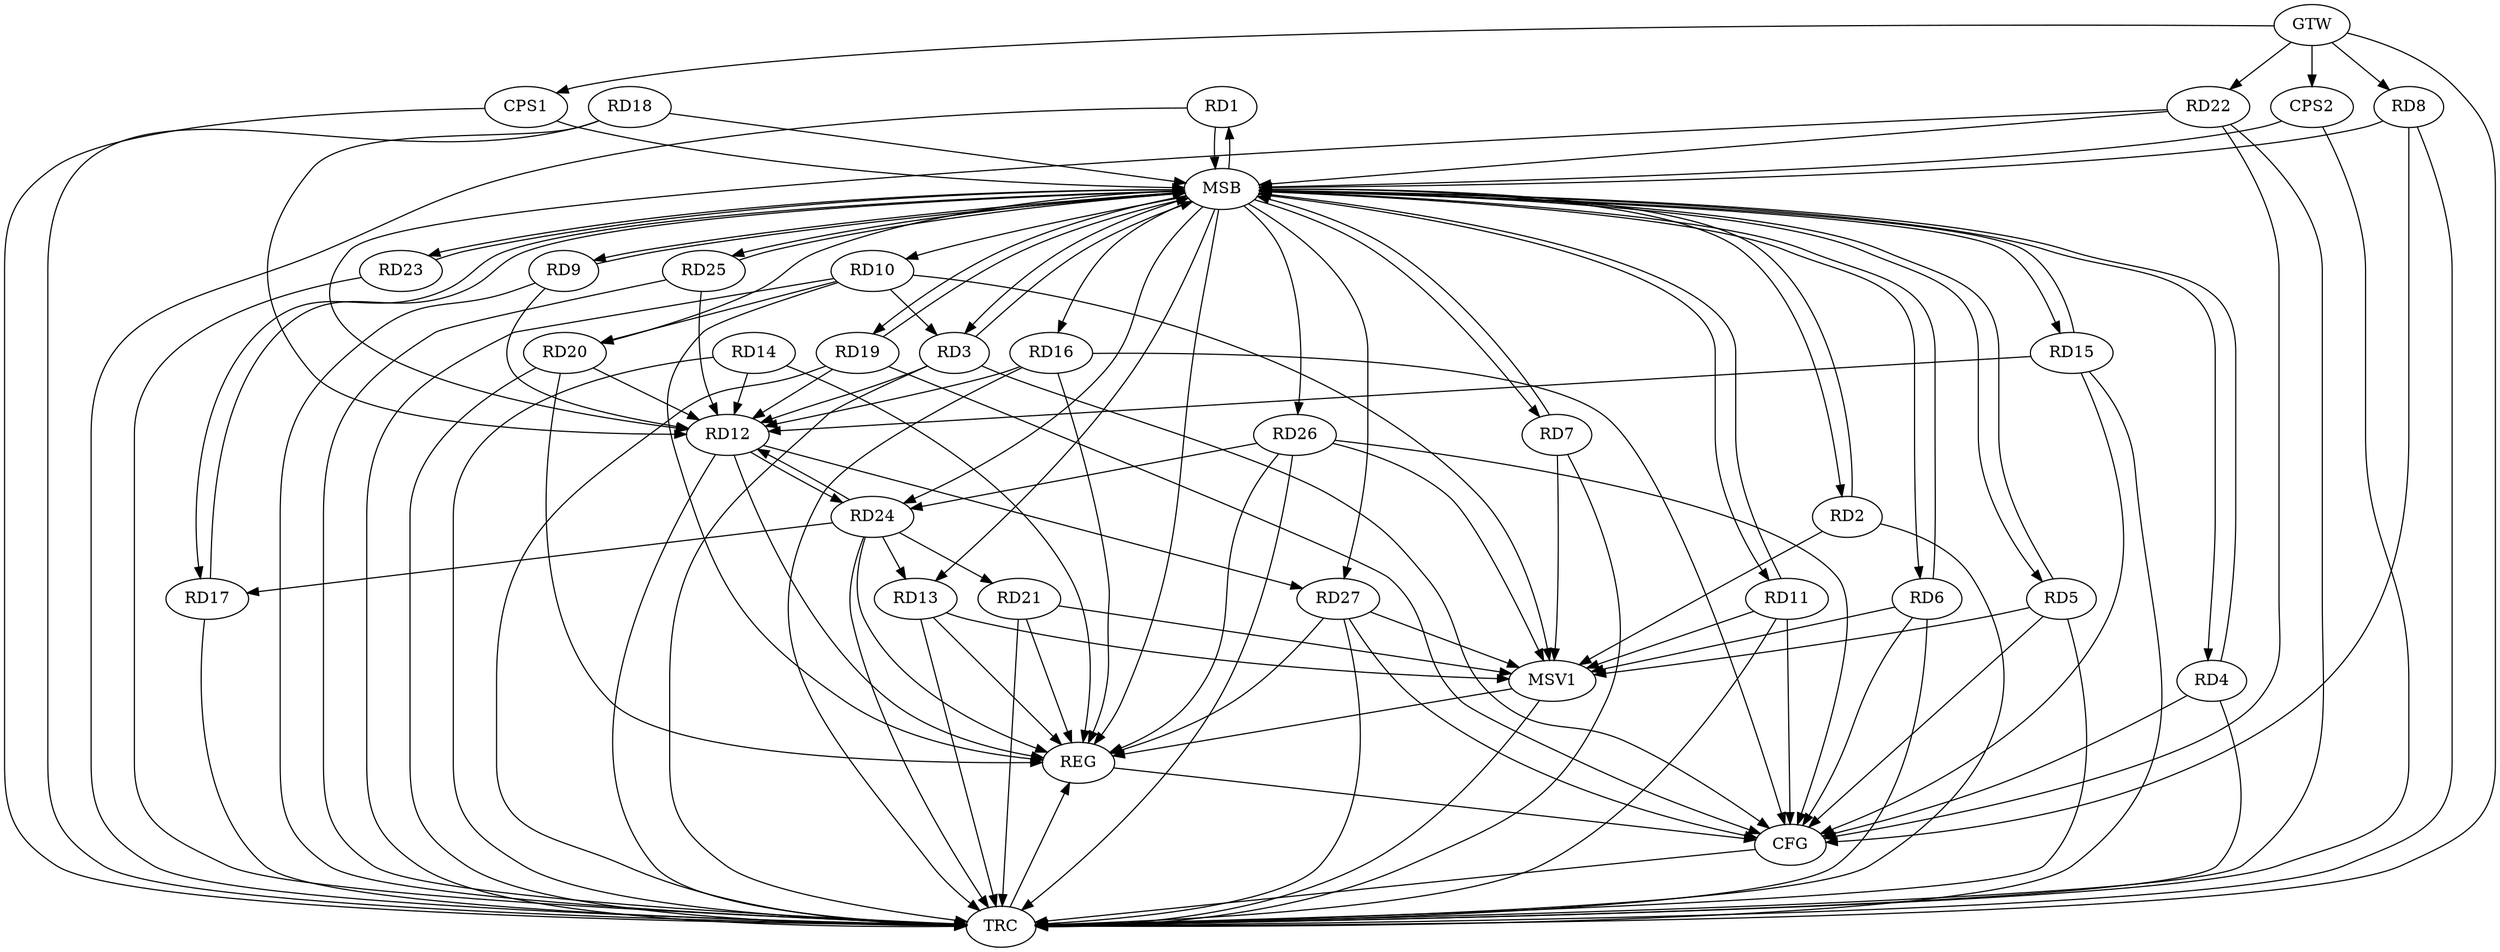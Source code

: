 strict digraph G {
  RD1 [ label="RD1" ];
  RD2 [ label="RD2" ];
  RD3 [ label="RD3" ];
  RD4 [ label="RD4" ];
  RD5 [ label="RD5" ];
  RD6 [ label="RD6" ];
  RD7 [ label="RD7" ];
  RD8 [ label="RD8" ];
  RD9 [ label="RD9" ];
  RD10 [ label="RD10" ];
  RD11 [ label="RD11" ];
  RD12 [ label="RD12" ];
  RD13 [ label="RD13" ];
  RD14 [ label="RD14" ];
  RD15 [ label="RD15" ];
  RD16 [ label="RD16" ];
  RD17 [ label="RD17" ];
  RD18 [ label="RD18" ];
  RD19 [ label="RD19" ];
  RD20 [ label="RD20" ];
  RD21 [ label="RD21" ];
  RD22 [ label="RD22" ];
  RD23 [ label="RD23" ];
  RD24 [ label="RD24" ];
  RD25 [ label="RD25" ];
  RD26 [ label="RD26" ];
  RD27 [ label="RD27" ];
  CPS1 [ label="CPS1" ];
  CPS2 [ label="CPS2" ];
  GTW [ label="GTW" ];
  REG [ label="REG" ];
  MSB [ label="MSB" ];
  CFG [ label="CFG" ];
  TRC [ label="TRC" ];
  MSV1 [ label="MSV1" ];
  RD10 -> RD3;
  RD10 -> RD20;
  RD12 -> RD24;
  RD12 -> RD27;
  RD24 -> RD13;
  RD24 -> RD17;
  RD24 -> RD21;
  RD26 -> RD24;
  GTW -> RD8;
  GTW -> RD22;
  GTW -> CPS1;
  GTW -> CPS2;
  RD10 -> REG;
  RD12 -> REG;
  RD13 -> REG;
  RD14 -> REG;
  RD16 -> REG;
  RD20 -> REG;
  RD21 -> REG;
  RD24 -> REG;
  RD26 -> REG;
  RD27 -> REG;
  RD1 -> MSB;
  MSB -> REG;
  RD2 -> MSB;
  MSB -> RD1;
  RD3 -> MSB;
  MSB -> RD2;
  RD4 -> MSB;
  MSB -> RD3;
  RD5 -> MSB;
  MSB -> RD10;
  MSB -> RD19;
  MSB -> RD24;
  RD6 -> MSB;
  MSB -> RD9;
  MSB -> RD26;
  MSB -> RD27;
  RD7 -> MSB;
  MSB -> RD13;
  MSB -> RD17;
  MSB -> RD25;
  RD8 -> MSB;
  RD9 -> MSB;
  RD11 -> MSB;
  RD15 -> MSB;
  MSB -> RD23;
  RD17 -> MSB;
  MSB -> RD5;
  MSB -> RD11;
  RD18 -> MSB;
  MSB -> RD6;
  MSB -> RD15;
  RD19 -> MSB;
  RD22 -> MSB;
  MSB -> RD16;
  RD23 -> MSB;
  MSB -> RD20;
  RD25 -> MSB;
  MSB -> RD4;
  CPS1 -> MSB;
  CPS2 -> MSB;
  MSB -> RD7;
  RD27 -> CFG;
  RD5 -> CFG;
  RD4 -> CFG;
  RD22 -> CFG;
  RD15 -> CFG;
  RD8 -> CFG;
  RD16 -> CFG;
  RD26 -> CFG;
  RD6 -> CFG;
  RD11 -> CFG;
  RD19 -> CFG;
  RD3 -> CFG;
  REG -> CFG;
  RD1 -> TRC;
  RD2 -> TRC;
  RD3 -> TRC;
  RD4 -> TRC;
  RD5 -> TRC;
  RD6 -> TRC;
  RD7 -> TRC;
  RD8 -> TRC;
  RD9 -> TRC;
  RD10 -> TRC;
  RD11 -> TRC;
  RD12 -> TRC;
  RD13 -> TRC;
  RD14 -> TRC;
  RD15 -> TRC;
  RD16 -> TRC;
  RD17 -> TRC;
  RD18 -> TRC;
  RD19 -> TRC;
  RD20 -> TRC;
  RD21 -> TRC;
  RD22 -> TRC;
  RD23 -> TRC;
  RD24 -> TRC;
  RD25 -> TRC;
  RD26 -> TRC;
  RD27 -> TRC;
  CPS1 -> TRC;
  CPS2 -> TRC;
  GTW -> TRC;
  CFG -> TRC;
  TRC -> REG;
  RD3 -> RD12;
  RD24 -> RD12;
  RD9 -> RD12;
  RD18 -> RD12;
  RD20 -> RD12;
  RD25 -> RD12;
  RD15 -> RD12;
  RD19 -> RD12;
  RD22 -> RD12;
  RD14 -> RD12;
  RD16 -> RD12;
  RD13 -> MSV1;
  RD21 -> MSV1;
  RD26 -> MSV1;
  RD27 -> MSV1;
  RD6 -> MSV1;
  RD2 -> MSV1;
  RD11 -> MSV1;
  RD5 -> MSV1;
  RD10 -> MSV1;
  RD7 -> MSV1;
  MSV1 -> REG;
  MSV1 -> TRC;
}
